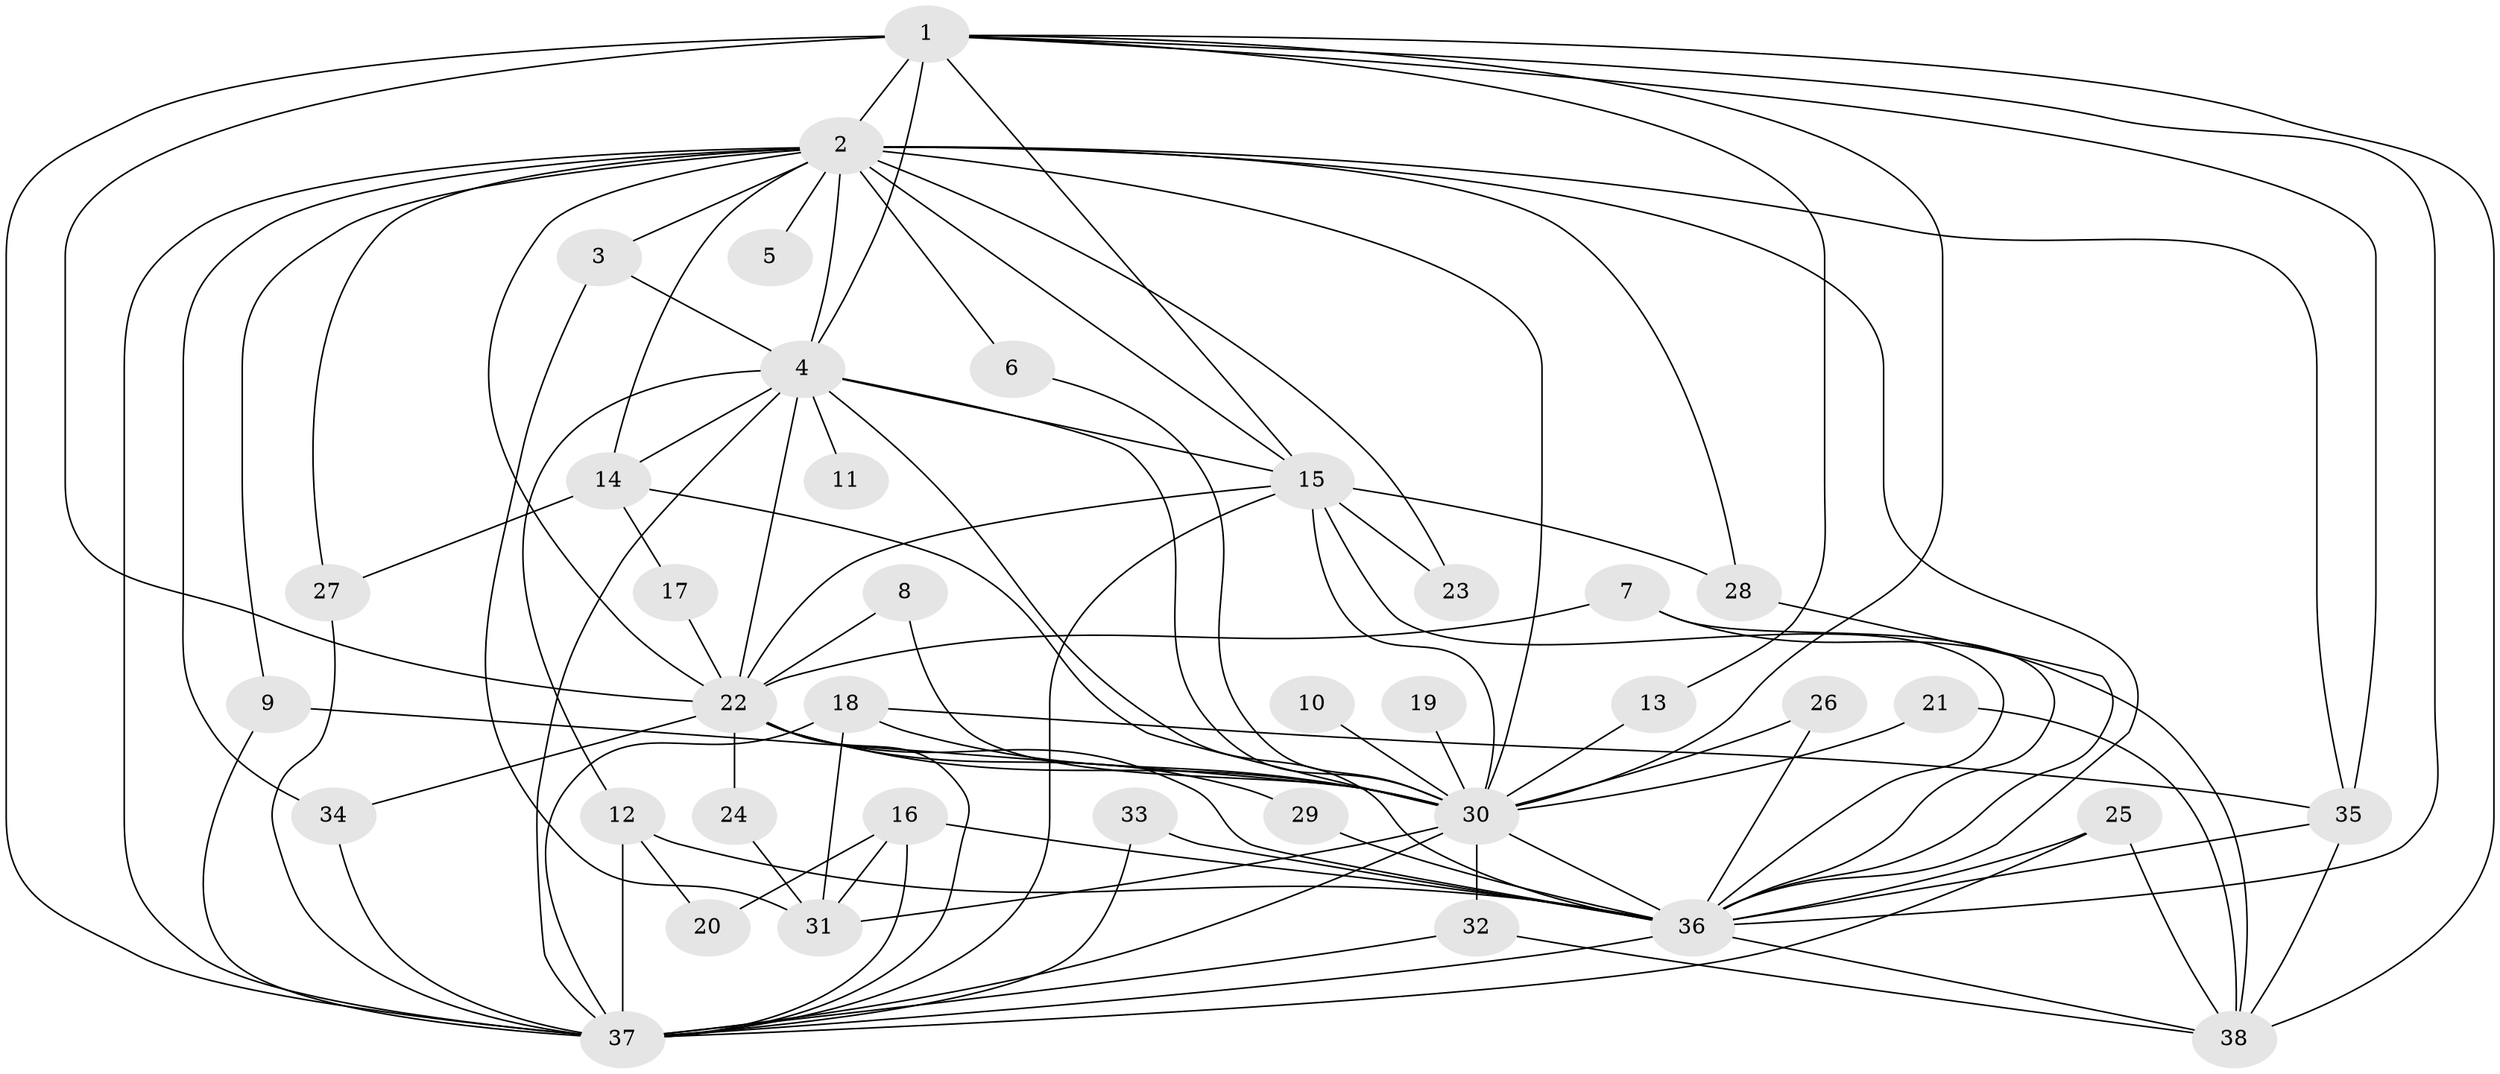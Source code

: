 // original degree distribution, {22: 0.02666666666666667, 15: 0.02666666666666667, 16: 0.013333333333333334, 20: 0.013333333333333334, 29: 0.013333333333333334, 19: 0.013333333333333334, 10: 0.013333333333333334, 14: 0.013333333333333334, 3: 0.17333333333333334, 8: 0.013333333333333334, 4: 0.05333333333333334, 5: 0.013333333333333334, 6: 0.02666666666666667, 2: 0.5866666666666667}
// Generated by graph-tools (version 1.1) at 2025/01/03/09/25 03:01:36]
// undirected, 38 vertices, 98 edges
graph export_dot {
graph [start="1"]
  node [color=gray90,style=filled];
  1;
  2;
  3;
  4;
  5;
  6;
  7;
  8;
  9;
  10;
  11;
  12;
  13;
  14;
  15;
  16;
  17;
  18;
  19;
  20;
  21;
  22;
  23;
  24;
  25;
  26;
  27;
  28;
  29;
  30;
  31;
  32;
  33;
  34;
  35;
  36;
  37;
  38;
  1 -- 2 [weight=2.0];
  1 -- 4 [weight=2.0];
  1 -- 13 [weight=1.0];
  1 -- 15 [weight=2.0];
  1 -- 22 [weight=3.0];
  1 -- 30 [weight=2.0];
  1 -- 35 [weight=1.0];
  1 -- 36 [weight=3.0];
  1 -- 37 [weight=5.0];
  1 -- 38 [weight=2.0];
  2 -- 3 [weight=1.0];
  2 -- 4 [weight=1.0];
  2 -- 5 [weight=1.0];
  2 -- 6 [weight=1.0];
  2 -- 9 [weight=1.0];
  2 -- 14 [weight=1.0];
  2 -- 15 [weight=2.0];
  2 -- 22 [weight=1.0];
  2 -- 23 [weight=1.0];
  2 -- 27 [weight=1.0];
  2 -- 28 [weight=1.0];
  2 -- 30 [weight=1.0];
  2 -- 34 [weight=1.0];
  2 -- 35 [weight=1.0];
  2 -- 36 [weight=1.0];
  2 -- 37 [weight=3.0];
  3 -- 4 [weight=1.0];
  3 -- 31 [weight=1.0];
  4 -- 11 [weight=1.0];
  4 -- 12 [weight=1.0];
  4 -- 14 [weight=1.0];
  4 -- 15 [weight=1.0];
  4 -- 22 [weight=1.0];
  4 -- 30 [weight=1.0];
  4 -- 36 [weight=1.0];
  4 -- 37 [weight=3.0];
  6 -- 30 [weight=1.0];
  7 -- 22 [weight=2.0];
  7 -- 36 [weight=1.0];
  7 -- 38 [weight=1.0];
  8 -- 22 [weight=1.0];
  8 -- 30 [weight=1.0];
  9 -- 30 [weight=1.0];
  9 -- 37 [weight=1.0];
  10 -- 30 [weight=1.0];
  12 -- 20 [weight=1.0];
  12 -- 36 [weight=1.0];
  12 -- 37 [weight=1.0];
  13 -- 30 [weight=2.0];
  14 -- 17 [weight=1.0];
  14 -- 27 [weight=2.0];
  14 -- 30 [weight=1.0];
  15 -- 22 [weight=1.0];
  15 -- 23 [weight=2.0];
  15 -- 28 [weight=1.0];
  15 -- 30 [weight=2.0];
  15 -- 36 [weight=1.0];
  15 -- 37 [weight=2.0];
  16 -- 20 [weight=1.0];
  16 -- 31 [weight=1.0];
  16 -- 36 [weight=1.0];
  16 -- 37 [weight=1.0];
  17 -- 22 [weight=1.0];
  18 -- 30 [weight=1.0];
  18 -- 31 [weight=1.0];
  18 -- 35 [weight=1.0];
  18 -- 37 [weight=1.0];
  19 -- 30 [weight=1.0];
  21 -- 30 [weight=1.0];
  21 -- 38 [weight=1.0];
  22 -- 24 [weight=1.0];
  22 -- 29 [weight=1.0];
  22 -- 30 [weight=2.0];
  22 -- 34 [weight=1.0];
  22 -- 36 [weight=2.0];
  22 -- 37 [weight=3.0];
  24 -- 31 [weight=1.0];
  25 -- 36 [weight=1.0];
  25 -- 37 [weight=1.0];
  25 -- 38 [weight=1.0];
  26 -- 30 [weight=1.0];
  26 -- 36 [weight=1.0];
  27 -- 37 [weight=1.0];
  28 -- 36 [weight=1.0];
  29 -- 36 [weight=2.0];
  30 -- 31 [weight=2.0];
  30 -- 32 [weight=1.0];
  30 -- 36 [weight=1.0];
  30 -- 37 [weight=3.0];
  32 -- 37 [weight=1.0];
  32 -- 38 [weight=1.0];
  33 -- 36 [weight=1.0];
  33 -- 37 [weight=2.0];
  34 -- 37 [weight=1.0];
  35 -- 36 [weight=1.0];
  35 -- 38 [weight=1.0];
  36 -- 37 [weight=2.0];
  36 -- 38 [weight=1.0];
}
